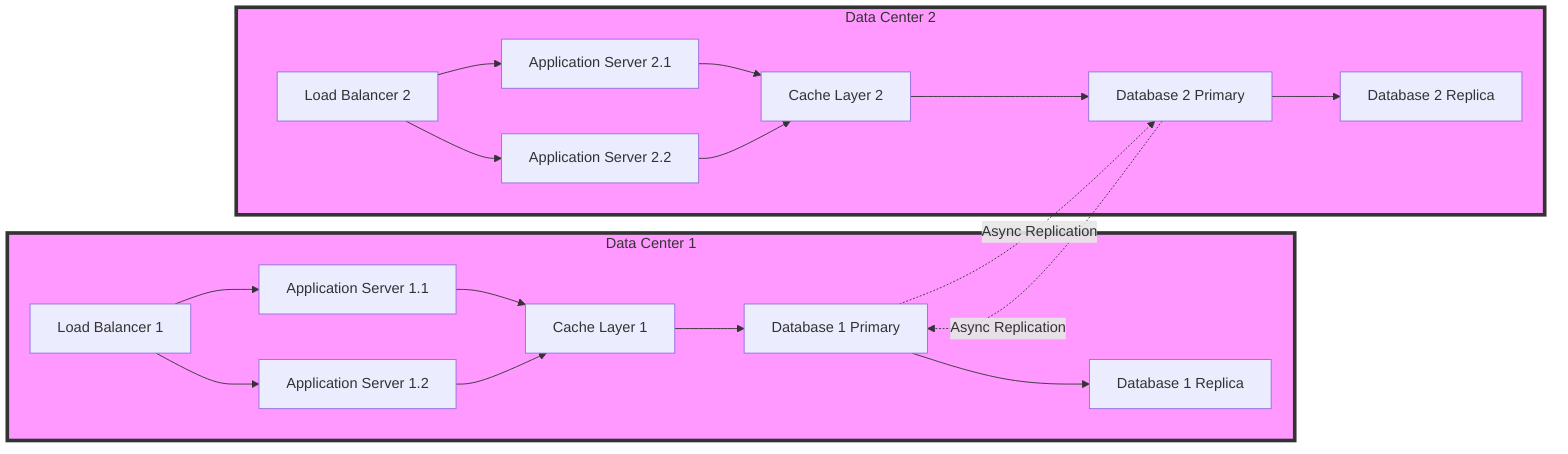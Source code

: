 flowchart LR
    subgraph DC1 [Data Center 1]
        LB1[Load Balancer 1]
        APP1_1[Application Server 1.1]
        APP1_2[Application Server 1.2]
        CACHE1[Cache Layer 1]
        DB1_1[Database 1 Primary]
        DB1_2[Database 1 Replica]
        LB1 --> APP1_1
        LB1 --> APP1_2
        APP1_1 --> CACHE1
        APP1_2 --> CACHE1
        CACHE1 --> DB1_1
        DB1_1 --> DB1_2
    end
    subgraph DC2 [Data Center 2]
        LB2[Load Balancer 2]
        APP2_1[Application Server 2.1]
        APP2_2[Application Server 2.2]
        CACHE2[Cache Layer 2]
        DB2_1[Database 2 Primary]
        DB2_2[Database 2 Replica]
        LB2 --> APP2_1
        LB2 --> APP2_2
        APP2_1 --> CACHE2
        APP2_2 --> CACHE2
        CACHE2 --> DB2_1
        DB2_1 --> DB2_2
    end
    DB1_1 -.->|Async Replication| DB2_1
    DB2_1 -.->|Async Replication| DB1_1

    classDef center fill:#f9f,stroke:#333,stroke-width:4px;
    class DC1,DC2 center;